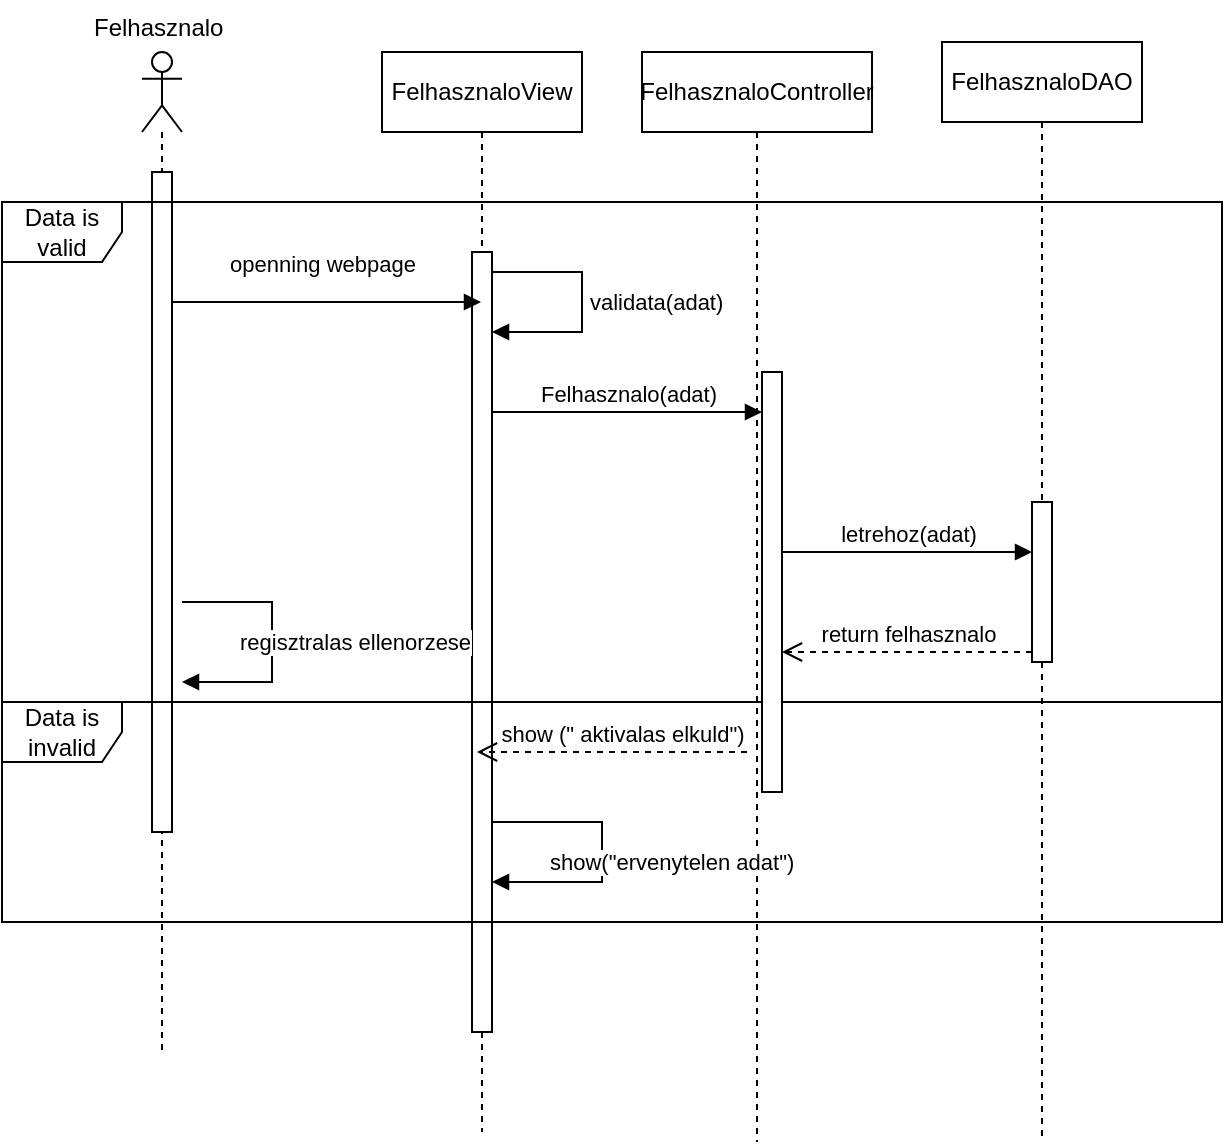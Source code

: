 <mxfile version="22.0.8" type="device">
  <diagram name="1 oldal" id="WqdtZ3drCSx7J2Oqyrh4">
    <mxGraphModel dx="1050" dy="574" grid="1" gridSize="10" guides="1" tooltips="1" connect="1" arrows="1" fold="1" page="1" pageScale="1" pageWidth="827" pageHeight="1169" background="#ffffff" math="0" shadow="0">
      <root>
        <mxCell id="0" />
        <mxCell id="1" parent="0" />
        <mxCell id="SeJ5c7w3kmiwYNEgQJxg-9" value="FelhasznaloView" style="shape=umlLifeline;perimeter=lifelinePerimeter;whiteSpace=wrap;html=1;container=1;dropTarget=0;collapsible=0;recursiveResize=0;outlineConnect=0;portConstraint=eastwest;newEdgeStyle={&quot;curved&quot;:0,&quot;rounded&quot;:0};" parent="1" vertex="1">
          <mxGeometry x="240" y="35" width="100" height="540" as="geometry" />
        </mxCell>
        <mxCell id="SeJ5c7w3kmiwYNEgQJxg-10" value="" style="html=1;points=[[0,0,0,0,5],[0,1,0,0,-5],[1,0,0,0,5],[1,1,0,0,-5]];perimeter=orthogonalPerimeter;outlineConnect=0;targetShapes=umlLifeline;portConstraint=eastwest;newEdgeStyle={&quot;curved&quot;:0,&quot;rounded&quot;:0};" parent="SeJ5c7w3kmiwYNEgQJxg-9" vertex="1">
          <mxGeometry x="45" y="100" width="10" height="390" as="geometry" />
        </mxCell>
        <mxCell id="SeJ5c7w3kmiwYNEgQJxg-20" value="validata(adat)" style="html=1;align=left;spacingLeft=2;endArrow=block;rounded=0;edgeStyle=orthogonalEdgeStyle;curved=0;rounded=0;" parent="SeJ5c7w3kmiwYNEgQJxg-9" source="SeJ5c7w3kmiwYNEgQJxg-10" target="SeJ5c7w3kmiwYNEgQJxg-10" edge="1">
          <mxGeometry relative="1" as="geometry">
            <mxPoint x="50" y="160" as="sourcePoint" />
            <Array as="points">
              <mxPoint x="100" y="110" />
              <mxPoint x="100" y="140" />
            </Array>
            <mxPoint x="110" y="210" as="targetPoint" />
          </mxGeometry>
        </mxCell>
        <mxCell id="SeJ5c7w3kmiwYNEgQJxg-11" value="" style="shape=umlLifeline;perimeter=lifelinePerimeter;whiteSpace=wrap;html=1;container=1;dropTarget=0;collapsible=0;recursiveResize=0;outlineConnect=0;portConstraint=eastwest;newEdgeStyle={&quot;curved&quot;:0,&quot;rounded&quot;:0};participant=umlActor;" parent="1" vertex="1">
          <mxGeometry x="120" y="35" width="20" height="500" as="geometry" />
        </mxCell>
        <mxCell id="SeJ5c7w3kmiwYNEgQJxg-14" value="" style="html=1;points=[[0,0,0,0,5],[0,1,0,0,-5],[1,0,0,0,5],[1,1,0,0,-5]];perimeter=orthogonalPerimeter;outlineConnect=0;targetShapes=umlLifeline;portConstraint=eastwest;newEdgeStyle={&quot;curved&quot;:0,&quot;rounded&quot;:0};" parent="SeJ5c7w3kmiwYNEgQJxg-11" vertex="1">
          <mxGeometry x="5" y="60" width="10" height="330" as="geometry" />
        </mxCell>
        <mxCell id="SeJ5c7w3kmiwYNEgQJxg-16" value="openning webpage" style="html=1;verticalAlign=bottom;endArrow=block;curved=0;rounded=0;" parent="1" edge="1">
          <mxGeometry x="-0.034" y="10" width="80" relative="1" as="geometry">
            <mxPoint x="135" y="160" as="sourcePoint" />
            <mxPoint x="289.5" y="160" as="targetPoint" />
            <Array as="points">
              <mxPoint x="220" y="160" />
            </Array>
            <mxPoint as="offset" />
          </mxGeometry>
        </mxCell>
        <mxCell id="SeJ5c7w3kmiwYNEgQJxg-21" value="FelhasznaloController" style="shape=umlLifeline;perimeter=lifelinePerimeter;whiteSpace=wrap;html=1;container=1;dropTarget=0;collapsible=0;recursiveResize=0;outlineConnect=0;portConstraint=eastwest;newEdgeStyle={&quot;curved&quot;:0,&quot;rounded&quot;:0};" parent="1" vertex="1">
          <mxGeometry x="370" y="35" width="115" height="545" as="geometry" />
        </mxCell>
        <mxCell id="SeJ5c7w3kmiwYNEgQJxg-22" value="FelhasznaloDAO" style="shape=umlLifeline;perimeter=lifelinePerimeter;whiteSpace=wrap;html=1;container=1;dropTarget=0;collapsible=0;recursiveResize=0;outlineConnect=0;portConstraint=eastwest;newEdgeStyle={&quot;curved&quot;:0,&quot;rounded&quot;:0};" parent="1" vertex="1">
          <mxGeometry x="520" y="30" width="100" height="550" as="geometry" />
        </mxCell>
        <mxCell id="SeJ5c7w3kmiwYNEgQJxg-23" value="Data is valid" style="shape=umlFrame;whiteSpace=wrap;html=1;pointerEvents=0;" parent="1" vertex="1">
          <mxGeometry x="50" y="110" width="610" height="250" as="geometry" />
        </mxCell>
        <mxCell id="SeJ5c7w3kmiwYNEgQJxg-24" value="Data is invalid" style="shape=umlFrame;whiteSpace=wrap;html=1;pointerEvents=0;" parent="1" vertex="1">
          <mxGeometry x="50" y="360" width="610" height="110" as="geometry" />
        </mxCell>
        <mxCell id="SeJ5c7w3kmiwYNEgQJxg-26" value="" style="html=1;points=[[0,0,0,0,5],[0,1,0,0,-5],[1,0,0,0,5],[1,1,0,0,-5]];perimeter=orthogonalPerimeter;outlineConnect=0;targetShapes=umlLifeline;portConstraint=eastwest;newEdgeStyle={&quot;curved&quot;:0,&quot;rounded&quot;:0};" parent="1" vertex="1">
          <mxGeometry x="565" y="260" width="10" height="80" as="geometry" />
        </mxCell>
        <mxCell id="SeJ5c7w3kmiwYNEgQJxg-28" value="" style="html=1;points=[[0,0,0,0,5],[0,1,0,0,-5],[1,0,0,0,5],[1,1,0,0,-5]];perimeter=orthogonalPerimeter;outlineConnect=0;targetShapes=umlLifeline;portConstraint=eastwest;newEdgeStyle={&quot;curved&quot;:0,&quot;rounded&quot;:0};" parent="1" vertex="1">
          <mxGeometry x="430" y="195" width="10" height="210" as="geometry" />
        </mxCell>
        <mxCell id="SeJ5c7w3kmiwYNEgQJxg-36" value="Felhasznalo(adat)" style="html=1;verticalAlign=bottom;endArrow=block;curved=0;rounded=0;" parent="1" edge="1">
          <mxGeometry width="80" relative="1" as="geometry">
            <mxPoint x="295" y="215" as="sourcePoint" />
            <mxPoint x="430" y="215" as="targetPoint" />
            <Array as="points">
              <mxPoint x="420" y="215" />
            </Array>
          </mxGeometry>
        </mxCell>
        <mxCell id="SeJ5c7w3kmiwYNEgQJxg-37" value="letrehoz(adat)" style="html=1;verticalAlign=bottom;endArrow=block;curved=0;rounded=0;" parent="1" edge="1">
          <mxGeometry width="80" relative="1" as="geometry">
            <mxPoint x="440" y="285" as="sourcePoint" />
            <mxPoint x="565" y="285" as="targetPoint" />
          </mxGeometry>
        </mxCell>
        <mxCell id="SeJ5c7w3kmiwYNEgQJxg-38" value="return felhasznalo" style="html=1;verticalAlign=bottom;endArrow=open;dashed=1;endSize=8;curved=0;rounded=0;exitX=0;exitY=1;exitDx=0;exitDy=-5;exitPerimeter=0;" parent="1" source="SeJ5c7w3kmiwYNEgQJxg-26" target="SeJ5c7w3kmiwYNEgQJxg-28" edge="1">
          <mxGeometry relative="1" as="geometry">
            <mxPoint x="460" y="275" as="sourcePoint" />
            <mxPoint x="380" y="275" as="targetPoint" />
          </mxGeometry>
        </mxCell>
        <mxCell id="SeJ5c7w3kmiwYNEgQJxg-39" value="show (&quot; aktivalas elkuld&quot;)" style="html=1;verticalAlign=bottom;endArrow=open;dashed=1;endSize=8;curved=0;rounded=0;" parent="1" edge="1">
          <mxGeometry x="-0.074" relative="1" as="geometry">
            <mxPoint x="422.5" y="385" as="sourcePoint" />
            <mxPoint x="287.5" y="385" as="targetPoint" />
            <Array as="points" />
            <mxPoint as="offset" />
          </mxGeometry>
        </mxCell>
        <mxCell id="SeJ5c7w3kmiwYNEgQJxg-32" value="regisztralas ellenorzese" style="html=1;align=left;spacingLeft=2;endArrow=block;rounded=0;edgeStyle=orthogonalEdgeStyle;curved=0;rounded=0;" parent="1" edge="1">
          <mxGeometry x="0.615" y="-20" relative="1" as="geometry">
            <mxPoint x="140" y="310" as="sourcePoint" />
            <Array as="points">
              <mxPoint x="185" y="310" />
              <mxPoint x="185" y="350" />
            </Array>
            <mxPoint as="offset" />
            <mxPoint x="140" y="350" as="targetPoint" />
          </mxGeometry>
        </mxCell>
        <mxCell id="SeJ5c7w3kmiwYNEgQJxg-35" value="show(&quot;ervenytelen adat&quot;)" style="html=1;align=left;spacingLeft=2;endArrow=block;rounded=0;edgeStyle=orthogonalEdgeStyle;curved=0;rounded=0;" parent="1" edge="1">
          <mxGeometry x="0.643" y="-10" relative="1" as="geometry">
            <mxPoint x="295" y="420" as="sourcePoint" />
            <Array as="points">
              <mxPoint x="350" y="420" />
              <mxPoint x="350" y="450" />
            </Array>
            <mxPoint as="offset" />
            <mxPoint x="295" y="450" as="targetPoint" />
          </mxGeometry>
        </mxCell>
        <mxCell id="l9nArhb8HgBhlXId-2-S-6" value="Felhasznalo" style="text;strokeColor=none;fillColor=none;align=left;verticalAlign=top;spacingLeft=4;spacingRight=4;overflow=hidden;rotatable=0;points=[[0,0.5],[1,0.5]];portConstraint=eastwest;whiteSpace=wrap;html=1;" vertex="1" parent="1">
          <mxGeometry x="90" y="9" width="100" height="26" as="geometry" />
        </mxCell>
      </root>
    </mxGraphModel>
  </diagram>
</mxfile>
